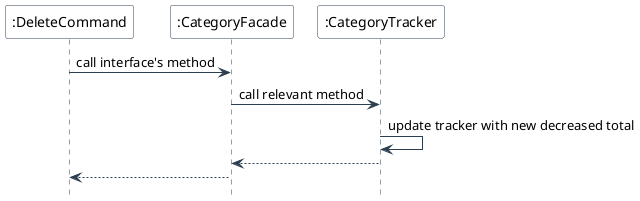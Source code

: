 @startuml
skinparam backgroundColor #FFFFFF
skinparam sequence {
    ArrowColor #2C3E50
    LifeLineBorderColor #2C3E50
    ParticipantBorderColor #2C3E50
    ParticipantBackgroundColor #FFFFFF
}
hide footbox

participant ":DeleteCommand" as DC
participant ":CategoryFacade" as CF
participant ":CategoryTracker" as CT
' participant ":CategoryData" as CD

DC -> CF: call interface's method
CF -> CT: call relevant method
CT -> CT: update tracker with new decreased total
CT --> CF:
CF --> DC:

@enduml
